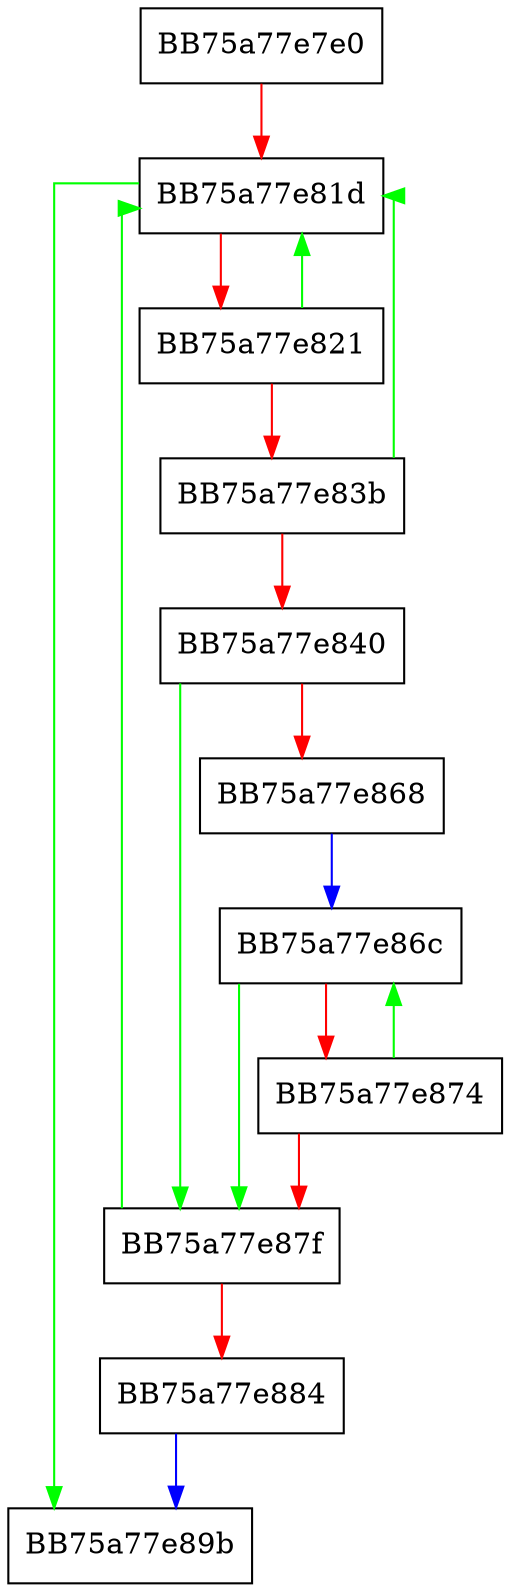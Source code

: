 digraph GetEstablisherFrame {
  node [shape="box"];
  graph [splines=ortho];
  BB75a77e7e0 -> BB75a77e81d [color="red"];
  BB75a77e81d -> BB75a77e89b [color="green"];
  BB75a77e81d -> BB75a77e821 [color="red"];
  BB75a77e821 -> BB75a77e81d [color="green"];
  BB75a77e821 -> BB75a77e83b [color="red"];
  BB75a77e83b -> BB75a77e81d [color="green"];
  BB75a77e83b -> BB75a77e840 [color="red"];
  BB75a77e840 -> BB75a77e87f [color="green"];
  BB75a77e840 -> BB75a77e868 [color="red"];
  BB75a77e868 -> BB75a77e86c [color="blue"];
  BB75a77e86c -> BB75a77e87f [color="green"];
  BB75a77e86c -> BB75a77e874 [color="red"];
  BB75a77e874 -> BB75a77e86c [color="green"];
  BB75a77e874 -> BB75a77e87f [color="red"];
  BB75a77e87f -> BB75a77e81d [color="green"];
  BB75a77e87f -> BB75a77e884 [color="red"];
  BB75a77e884 -> BB75a77e89b [color="blue"];
}
